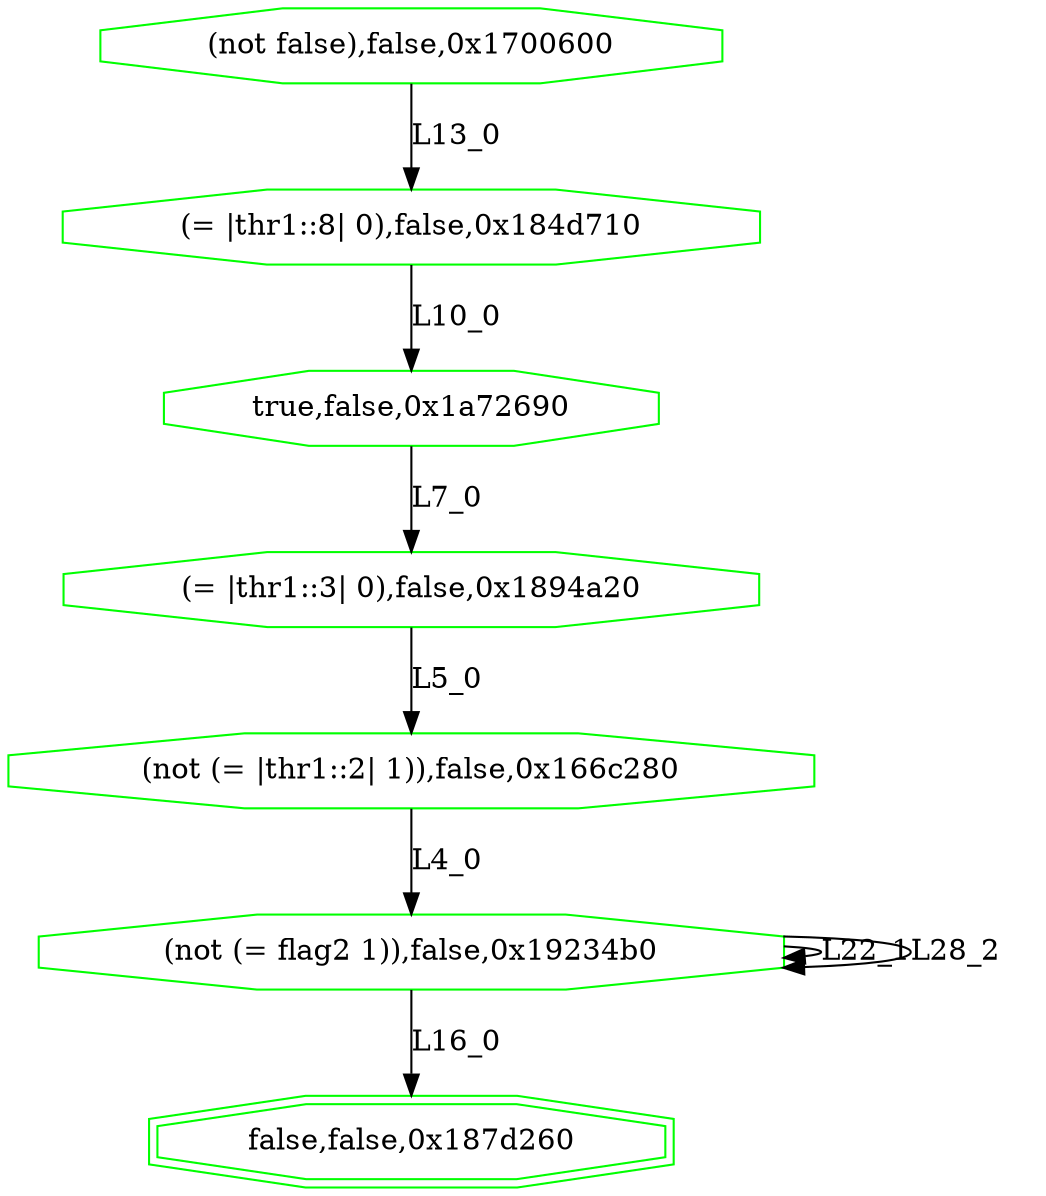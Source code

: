 digraph G {
0[label="(not false),false,0x1700600", color=green,shape=octagon];
1[label="(= |thr1::8| 0),false,0x184d710", color=green,shape=octagon];
2[label="true,false,0x1a72690", color=green,shape=octagon];
3[label="(= |thr1::3| 0),false,0x1894a20", color=green,shape=octagon];
4[label="(not (= |thr1::2| 1)),false,0x166c280", color=green,shape=octagon];
5[label="(not (= flag2 1)),false,0x19234b0", color=green,shape=octagon];
6[label="false,false,0x187d260", color=green,shape=doubleoctagon];
0->1 [label="L13_0"];
1->2 [label="L10_0"];
2->3 [label="L7_0"];
3->4 [label="L5_0"];
4->5 [label="L4_0"];
5->6 [label="L16_0"];
5->5 [label="L22_1"];
5->5 [label="L28_2"];
}
